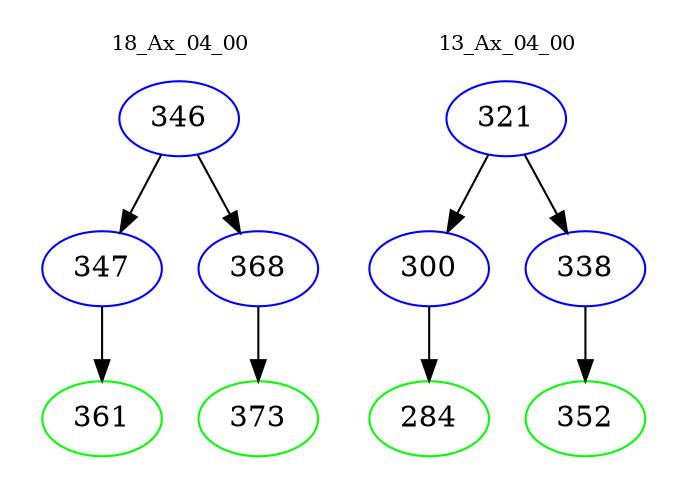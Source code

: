 digraph{
subgraph cluster_0 {
color = white
label = "18_Ax_04_00";
fontsize=10;
T0_346 [label="346", color="blue"]
T0_346 -> T0_347 [color="black"]
T0_347 [label="347", color="blue"]
T0_347 -> T0_361 [color="black"]
T0_361 [label="361", color="green"]
T0_346 -> T0_368 [color="black"]
T0_368 [label="368", color="blue"]
T0_368 -> T0_373 [color="black"]
T0_373 [label="373", color="green"]
}
subgraph cluster_1 {
color = white
label = "13_Ax_04_00";
fontsize=10;
T1_321 [label="321", color="blue"]
T1_321 -> T1_300 [color="black"]
T1_300 [label="300", color="blue"]
T1_300 -> T1_284 [color="black"]
T1_284 [label="284", color="green"]
T1_321 -> T1_338 [color="black"]
T1_338 [label="338", color="blue"]
T1_338 -> T1_352 [color="black"]
T1_352 [label="352", color="green"]
}
}
